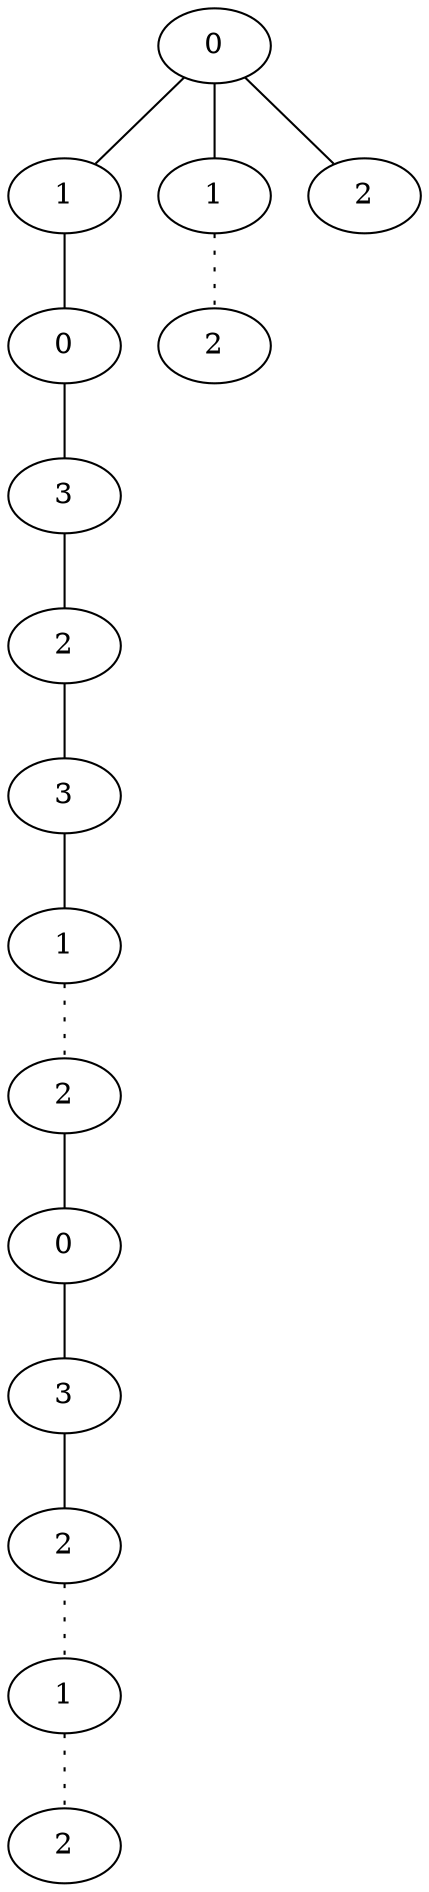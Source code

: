 graph {
a0[label=0];
a1[label=1];
a2[label=0];
a3[label=3];
a4[label=2];
a5[label=3];
a6[label=1];
a7[label=2];
a8[label=0];
a9[label=3];
a10[label=2];
a11[label=1];
a12[label=2];
a13[label=1];
a14[label=2];
a15[label=2];
a0 -- a1;
a0 -- a13;
a0 -- a15;
a1 -- a2;
a2 -- a3;
a3 -- a4;
a4 -- a5;
a5 -- a6;
a6 -- a7 [style=dotted];
a7 -- a8;
a8 -- a9;
a9 -- a10;
a10 -- a11 [style=dotted];
a11 -- a12 [style=dotted];
a13 -- a14 [style=dotted];
}

